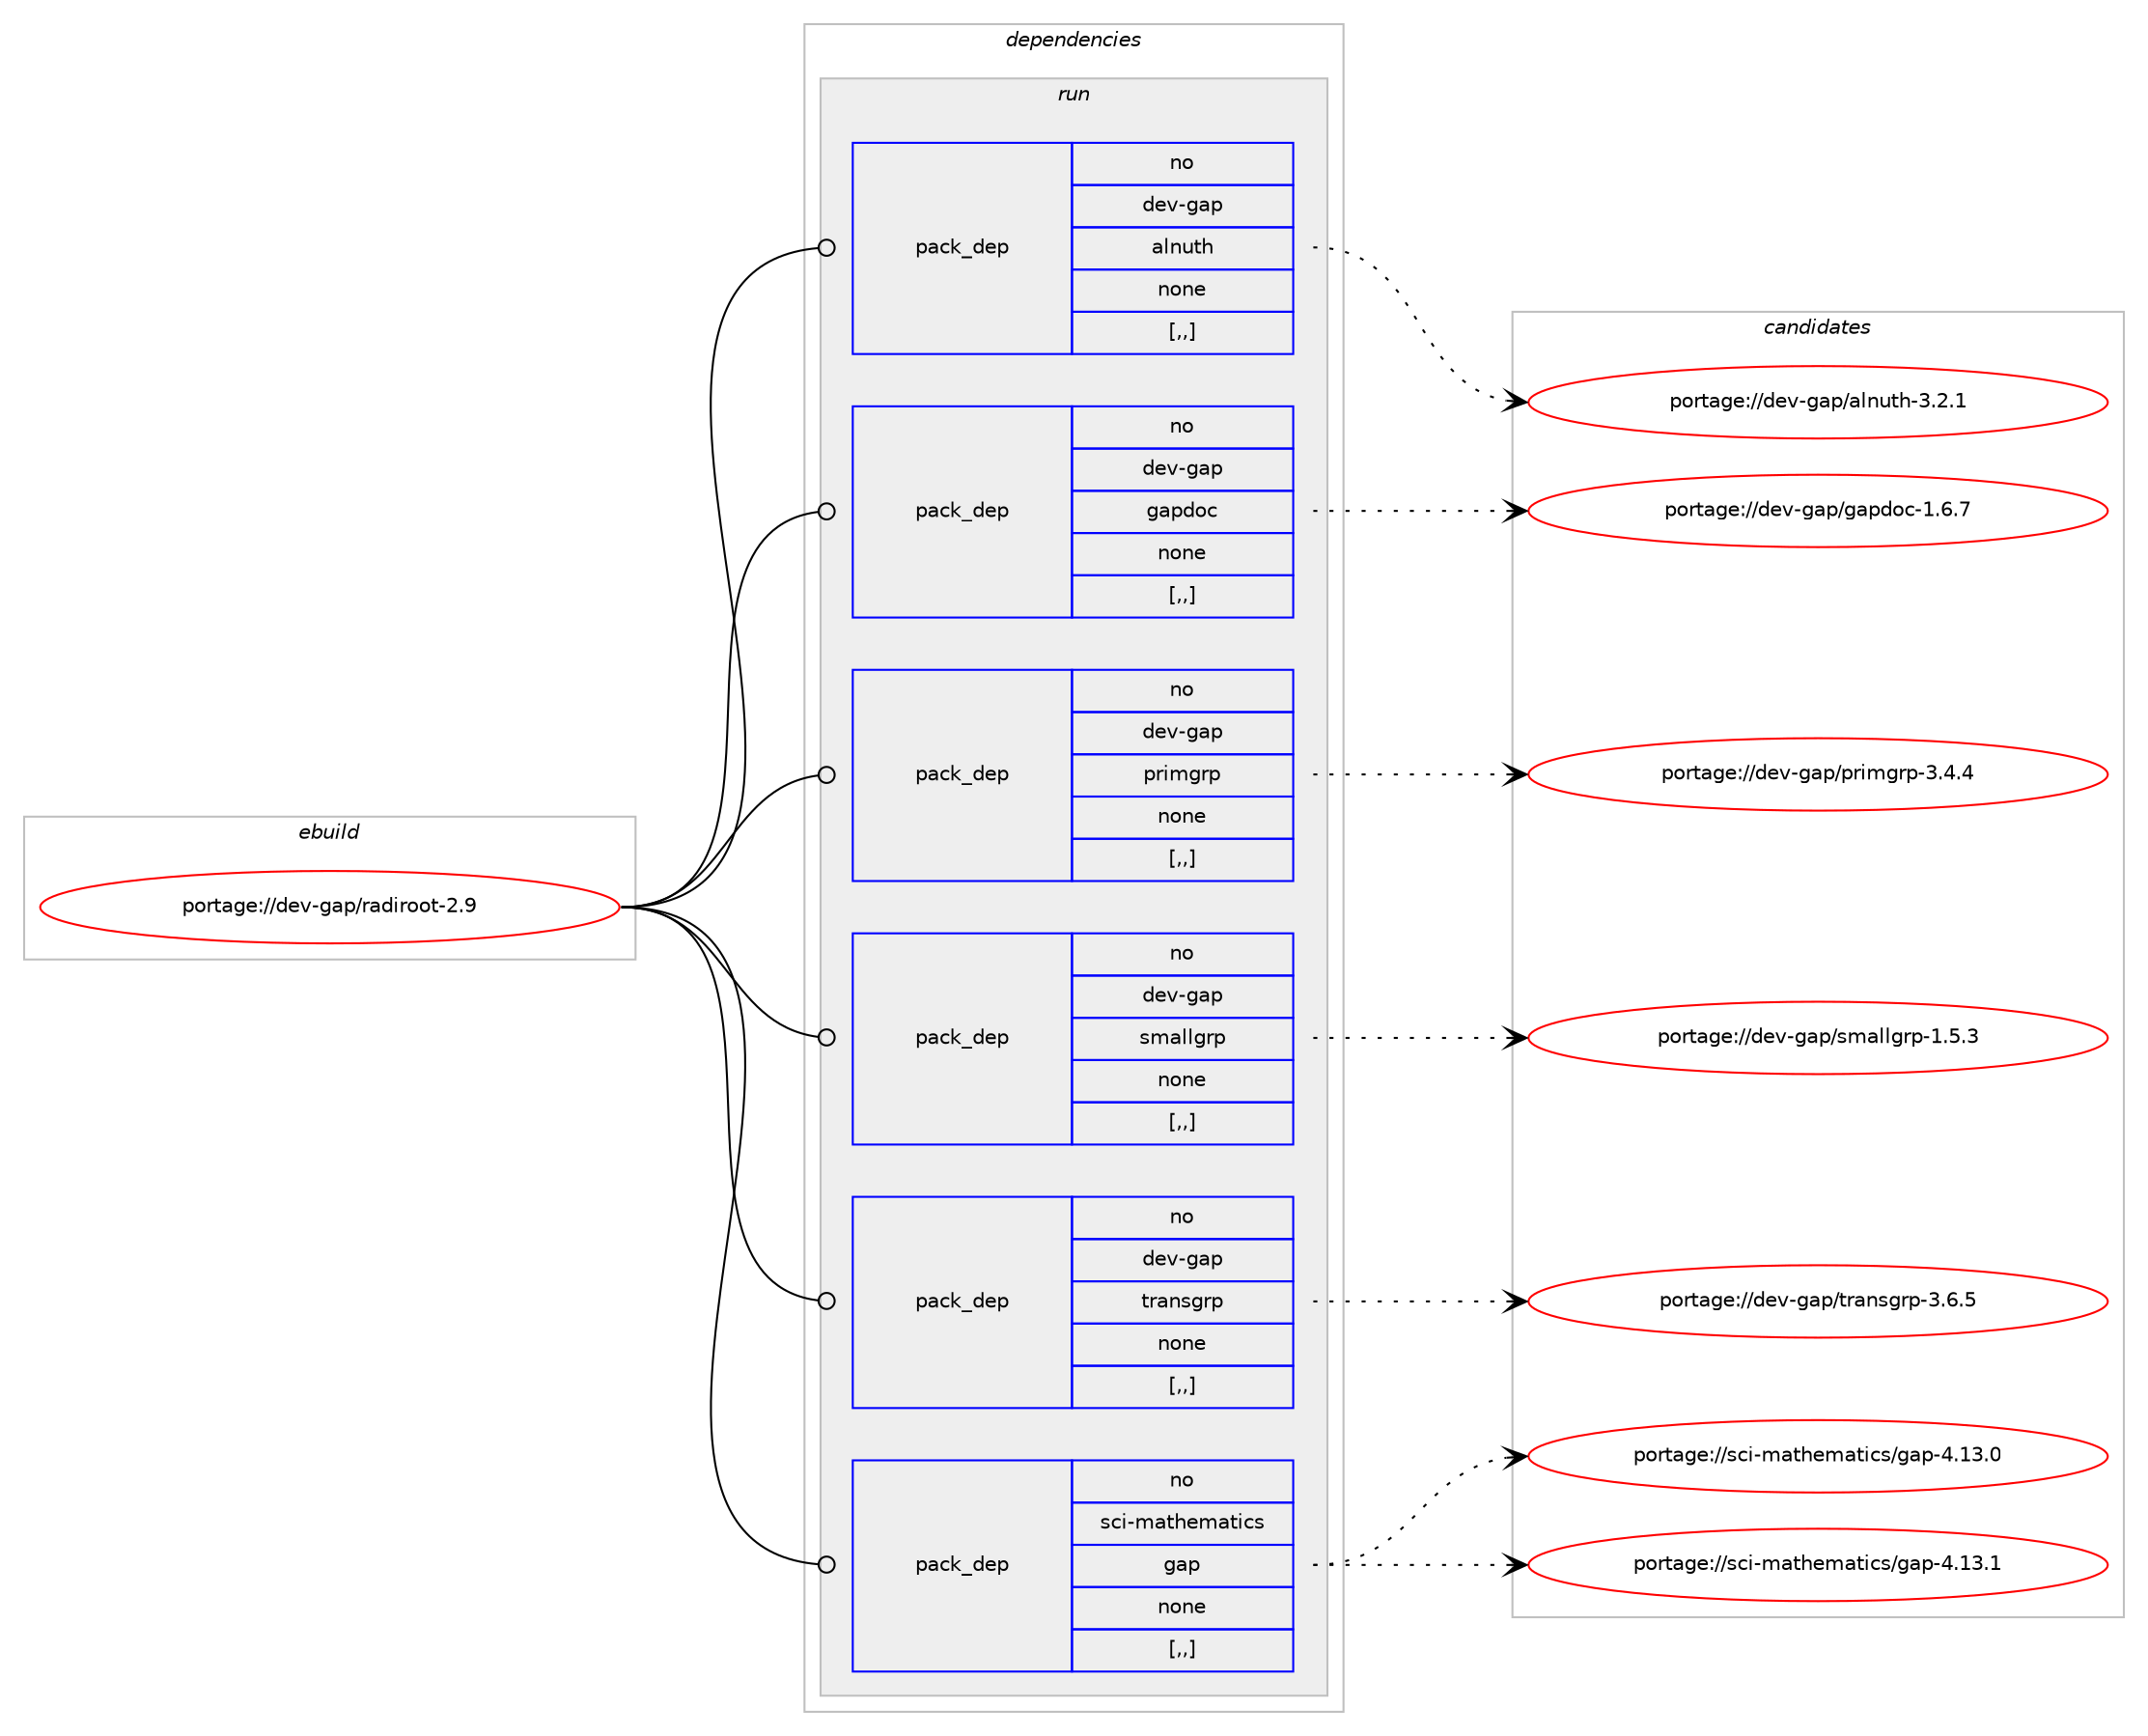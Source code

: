 digraph prolog {

# *************
# Graph options
# *************

newrank=true;
concentrate=true;
compound=true;
graph [rankdir=LR,fontname=Helvetica,fontsize=10,ranksep=1.5];#, ranksep=2.5, nodesep=0.2];
edge  [arrowhead=vee];
node  [fontname=Helvetica,fontsize=10];

# **********
# The ebuild
# **********

subgraph cluster_leftcol {
color=gray;
rank=same;
label=<<i>ebuild</i>>;
id [label="portage://dev-gap/radiroot-2.9", color=red, width=4, href="../dev-gap/radiroot-2.9.svg"];
}

# ****************
# The dependencies
# ****************

subgraph cluster_midcol {
color=gray;
label=<<i>dependencies</i>>;
subgraph cluster_compile {
fillcolor="#eeeeee";
style=filled;
label=<<i>compile</i>>;
}
subgraph cluster_compileandrun {
fillcolor="#eeeeee";
style=filled;
label=<<i>compile and run</i>>;
}
subgraph cluster_run {
fillcolor="#eeeeee";
style=filled;
label=<<i>run</i>>;
subgraph pack53508 {
dependency73860 [label=<<TABLE BORDER="0" CELLBORDER="1" CELLSPACING="0" CELLPADDING="4" WIDTH="220"><TR><TD ROWSPAN="6" CELLPADDING="30">pack_dep</TD></TR><TR><TD WIDTH="110">no</TD></TR><TR><TD>dev-gap</TD></TR><TR><TD>alnuth</TD></TR><TR><TD>none</TD></TR><TR><TD>[,,]</TD></TR></TABLE>>, shape=none, color=blue];
}
id:e -> dependency73860:w [weight=20,style="solid",arrowhead="odot"];
subgraph pack53509 {
dependency73861 [label=<<TABLE BORDER="0" CELLBORDER="1" CELLSPACING="0" CELLPADDING="4" WIDTH="220"><TR><TD ROWSPAN="6" CELLPADDING="30">pack_dep</TD></TR><TR><TD WIDTH="110">no</TD></TR><TR><TD>dev-gap</TD></TR><TR><TD>gapdoc</TD></TR><TR><TD>none</TD></TR><TR><TD>[,,]</TD></TR></TABLE>>, shape=none, color=blue];
}
id:e -> dependency73861:w [weight=20,style="solid",arrowhead="odot"];
subgraph pack53510 {
dependency73862 [label=<<TABLE BORDER="0" CELLBORDER="1" CELLSPACING="0" CELLPADDING="4" WIDTH="220"><TR><TD ROWSPAN="6" CELLPADDING="30">pack_dep</TD></TR><TR><TD WIDTH="110">no</TD></TR><TR><TD>dev-gap</TD></TR><TR><TD>primgrp</TD></TR><TR><TD>none</TD></TR><TR><TD>[,,]</TD></TR></TABLE>>, shape=none, color=blue];
}
id:e -> dependency73862:w [weight=20,style="solid",arrowhead="odot"];
subgraph pack53511 {
dependency73863 [label=<<TABLE BORDER="0" CELLBORDER="1" CELLSPACING="0" CELLPADDING="4" WIDTH="220"><TR><TD ROWSPAN="6" CELLPADDING="30">pack_dep</TD></TR><TR><TD WIDTH="110">no</TD></TR><TR><TD>dev-gap</TD></TR><TR><TD>smallgrp</TD></TR><TR><TD>none</TD></TR><TR><TD>[,,]</TD></TR></TABLE>>, shape=none, color=blue];
}
id:e -> dependency73863:w [weight=20,style="solid",arrowhead="odot"];
subgraph pack53512 {
dependency73864 [label=<<TABLE BORDER="0" CELLBORDER="1" CELLSPACING="0" CELLPADDING="4" WIDTH="220"><TR><TD ROWSPAN="6" CELLPADDING="30">pack_dep</TD></TR><TR><TD WIDTH="110">no</TD></TR><TR><TD>dev-gap</TD></TR><TR><TD>transgrp</TD></TR><TR><TD>none</TD></TR><TR><TD>[,,]</TD></TR></TABLE>>, shape=none, color=blue];
}
id:e -> dependency73864:w [weight=20,style="solid",arrowhead="odot"];
subgraph pack53513 {
dependency73865 [label=<<TABLE BORDER="0" CELLBORDER="1" CELLSPACING="0" CELLPADDING="4" WIDTH="220"><TR><TD ROWSPAN="6" CELLPADDING="30">pack_dep</TD></TR><TR><TD WIDTH="110">no</TD></TR><TR><TD>sci-mathematics</TD></TR><TR><TD>gap</TD></TR><TR><TD>none</TD></TR><TR><TD>[,,]</TD></TR></TABLE>>, shape=none, color=blue];
}
id:e -> dependency73865:w [weight=20,style="solid",arrowhead="odot"];
}
}

# **************
# The candidates
# **************

subgraph cluster_choices {
rank=same;
color=gray;
label=<<i>candidates</i>>;

subgraph choice53508 {
color=black;
nodesep=1;
choice10010111845103971124797108110117116104455146504649 [label="portage://dev-gap/alnuth-3.2.1", color=red, width=4,href="../dev-gap/alnuth-3.2.1.svg"];
dependency73860:e -> choice10010111845103971124797108110117116104455146504649:w [style=dotted,weight="100"];
}
subgraph choice53509 {
color=black;
nodesep=1;
choice1001011184510397112471039711210011199454946544655 [label="portage://dev-gap/gapdoc-1.6.7", color=red, width=4,href="../dev-gap/gapdoc-1.6.7.svg"];
dependency73861:e -> choice1001011184510397112471039711210011199454946544655:w [style=dotted,weight="100"];
}
subgraph choice53510 {
color=black;
nodesep=1;
choice100101118451039711247112114105109103114112455146524652 [label="portage://dev-gap/primgrp-3.4.4", color=red, width=4,href="../dev-gap/primgrp-3.4.4.svg"];
dependency73862:e -> choice100101118451039711247112114105109103114112455146524652:w [style=dotted,weight="100"];
}
subgraph choice53511 {
color=black;
nodesep=1;
choice10010111845103971124711510997108108103114112454946534651 [label="portage://dev-gap/smallgrp-1.5.3", color=red, width=4,href="../dev-gap/smallgrp-1.5.3.svg"];
dependency73863:e -> choice10010111845103971124711510997108108103114112454946534651:w [style=dotted,weight="100"];
}
subgraph choice53512 {
color=black;
nodesep=1;
choice10010111845103971124711611497110115103114112455146544653 [label="portage://dev-gap/transgrp-3.6.5", color=red, width=4,href="../dev-gap/transgrp-3.6.5.svg"];
dependency73864:e -> choice10010111845103971124711611497110115103114112455146544653:w [style=dotted,weight="100"];
}
subgraph choice53513 {
color=black;
nodesep=1;
choice1159910545109971161041011099711610599115471039711245524649514648 [label="portage://sci-mathematics/gap-4.13.0", color=red, width=4,href="../sci-mathematics/gap-4.13.0.svg"];
choice1159910545109971161041011099711610599115471039711245524649514649 [label="portage://sci-mathematics/gap-4.13.1", color=red, width=4,href="../sci-mathematics/gap-4.13.1.svg"];
dependency73865:e -> choice1159910545109971161041011099711610599115471039711245524649514648:w [style=dotted,weight="100"];
dependency73865:e -> choice1159910545109971161041011099711610599115471039711245524649514649:w [style=dotted,weight="100"];
}
}

}
